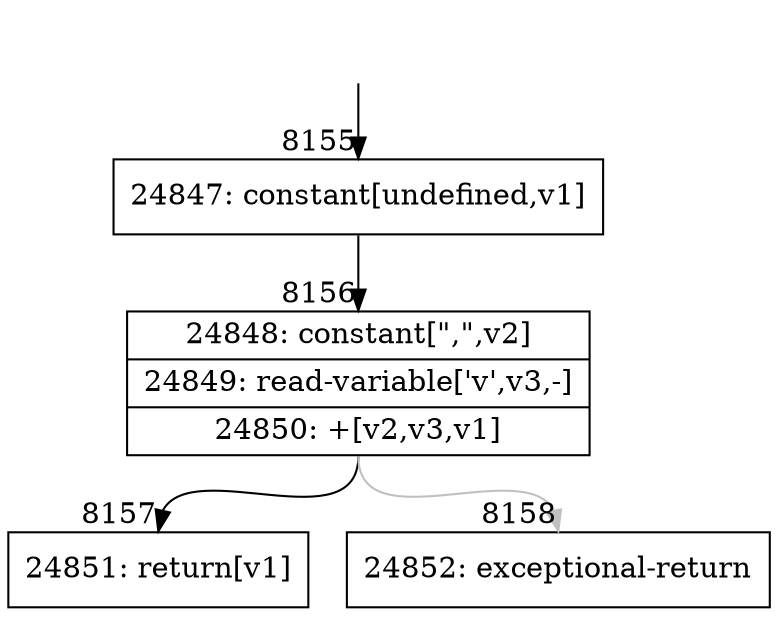 digraph {
rankdir="TD"
BB_entry464[shape=none,label=""];
BB_entry464 -> BB8155 [tailport=s, headport=n, headlabel="    8155"]
BB8155 [shape=record label="{24847: constant[undefined,v1]}" ] 
BB8155 -> BB8156 [tailport=s, headport=n, headlabel="      8156"]
BB8156 [shape=record label="{24848: constant[\",\",v2]|24849: read-variable['v',v3,-]|24850: +[v2,v3,v1]}" ] 
BB8156 -> BB8157 [tailport=s, headport=n, headlabel="      8157"]
BB8156 -> BB8158 [tailport=s, headport=n, color=gray, headlabel="      8158"]
BB8157 [shape=record label="{24851: return[v1]}" ] 
BB8158 [shape=record label="{24852: exceptional-return}" ] 
//#$~ 7543
}

